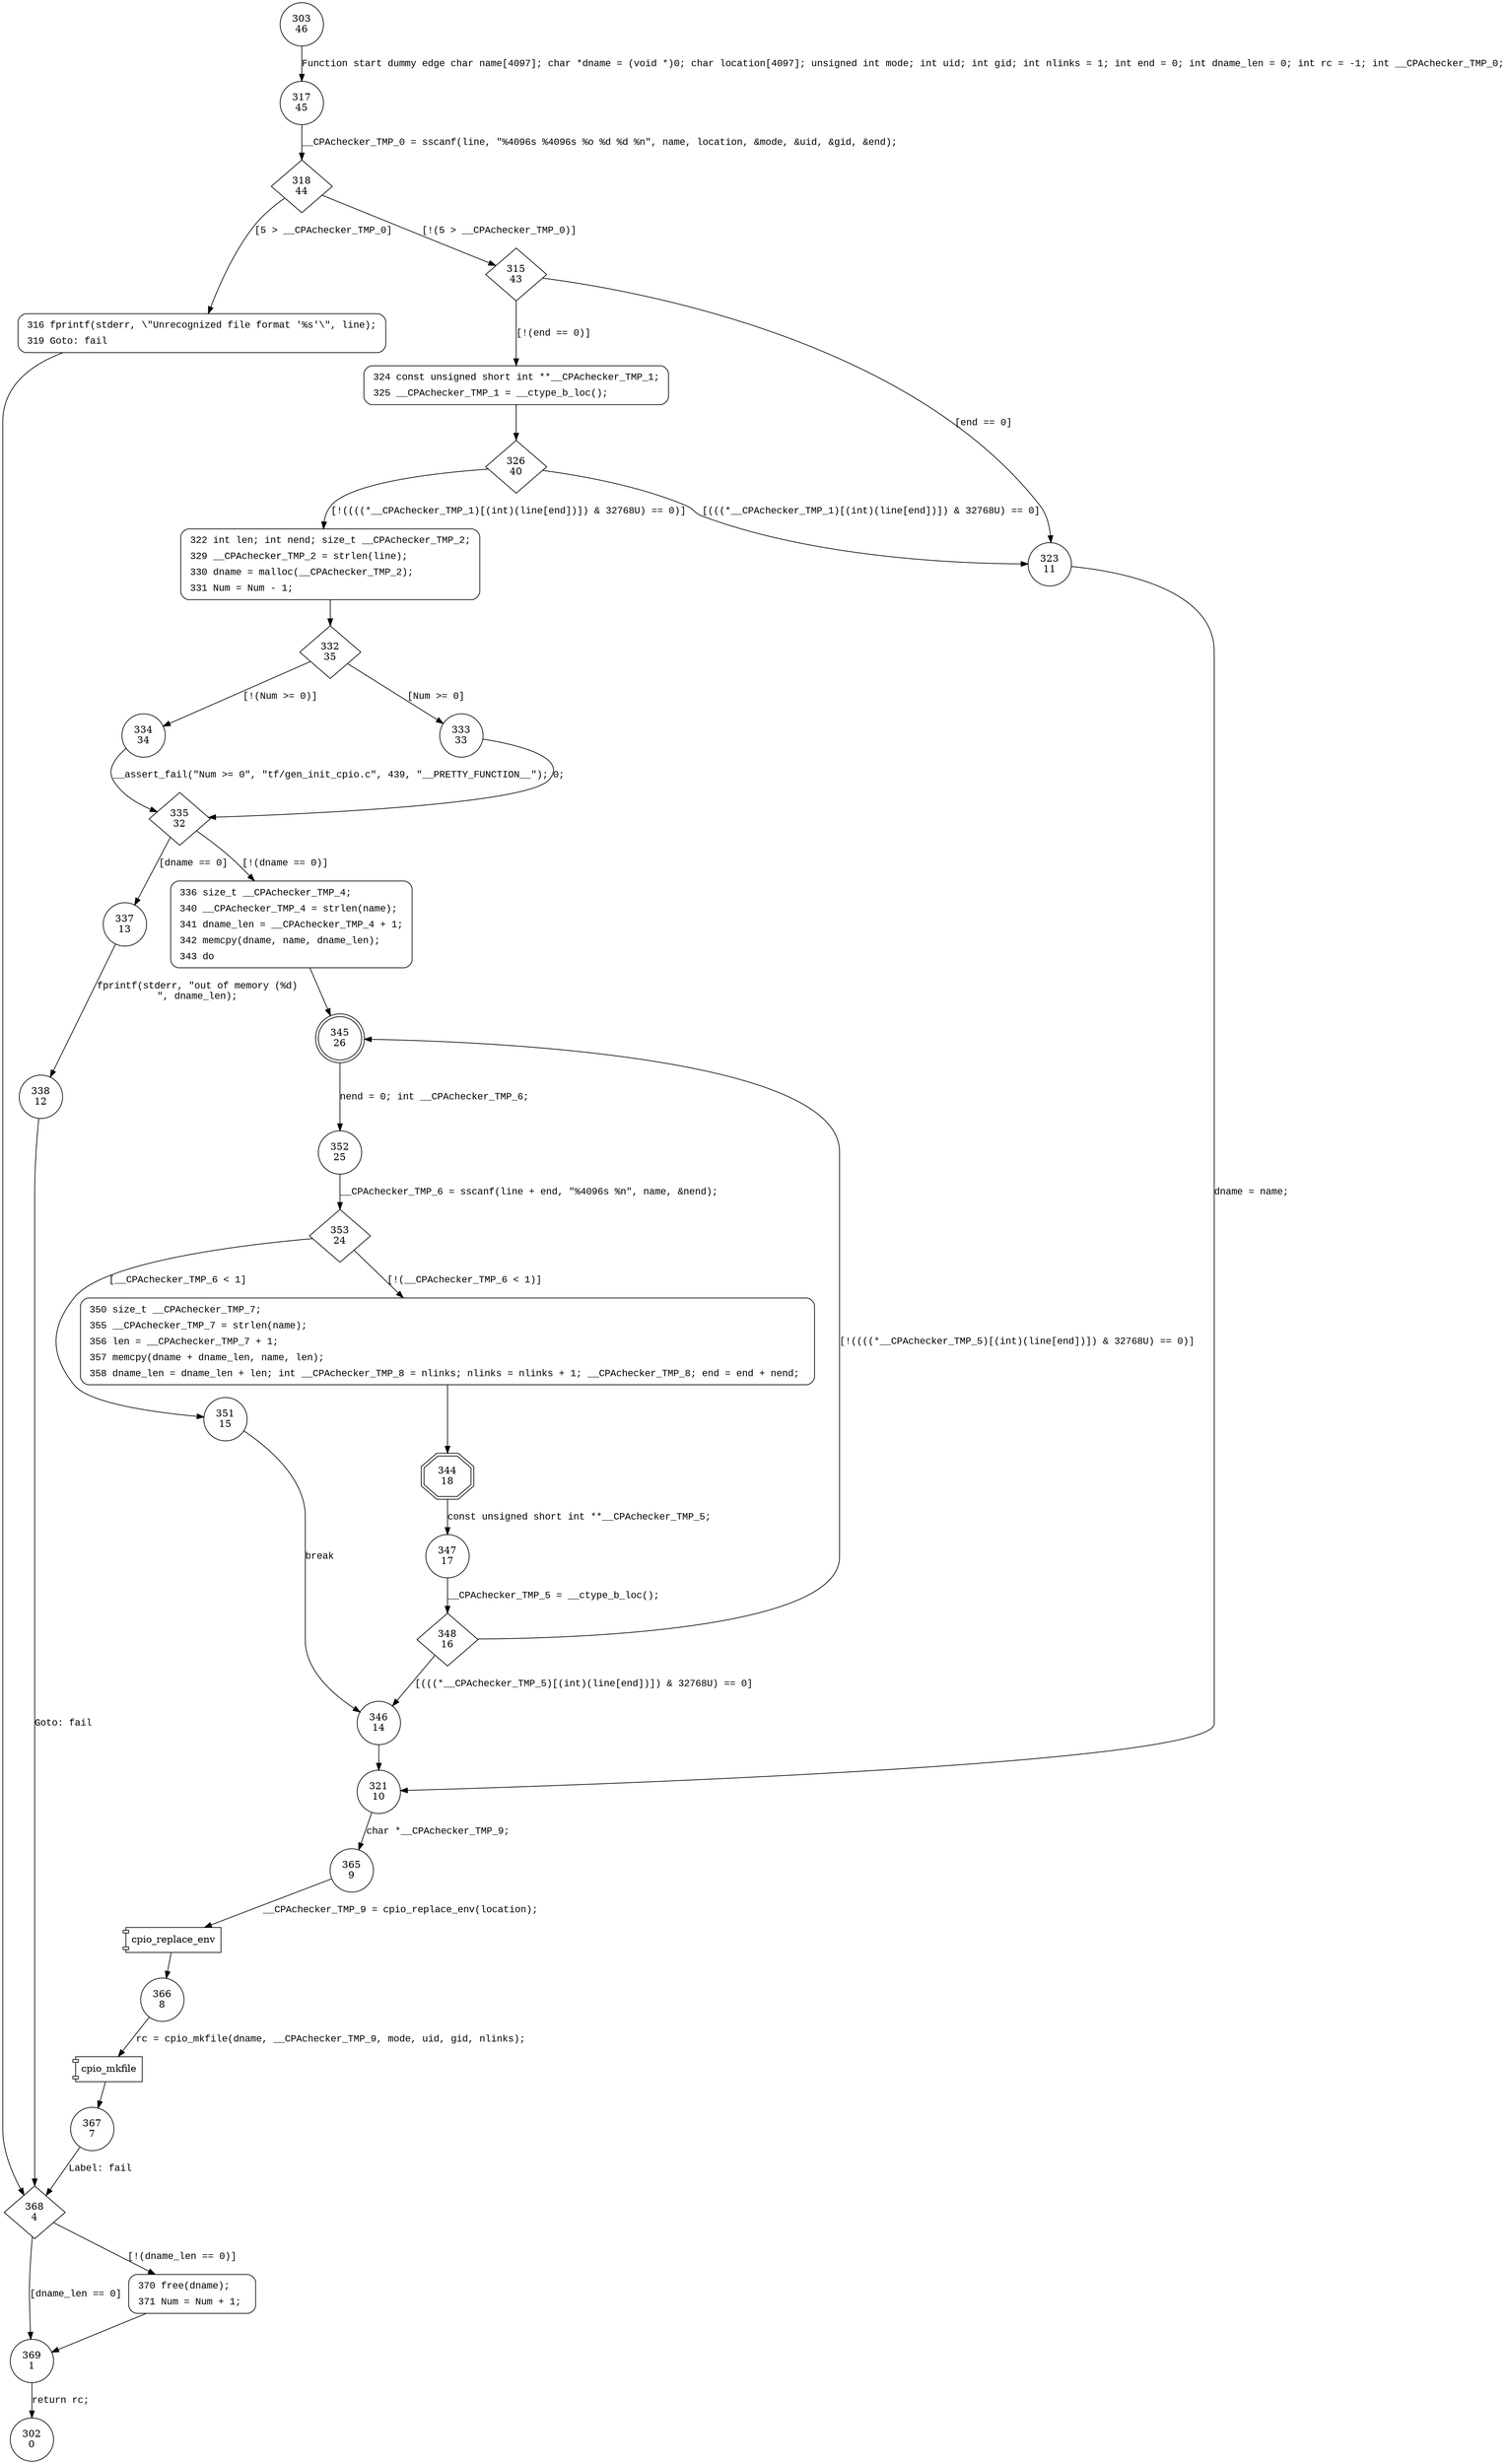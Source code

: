 digraph cpio_mkfile_line {
303 [shape="circle" label="303\n46"]
317 [shape="circle" label="317\n45"]
318 [shape="diamond" label="318\n44"]
316 [shape="circle" label="316\n6"]
315 [shape="diamond" label="315\n43"]
323 [shape="circle" label="323\n11"]
324 [shape="circle" label="324\n42"]
326 [shape="diamond" label="326\n40"]
322 [shape="circle" label="322\n39"]
332 [shape="diamond" label="332\n35"]
333 [shape="circle" label="333\n33"]
334 [shape="circle" label="334\n34"]
335 [shape="diamond" label="335\n32"]
337 [shape="circle" label="337\n13"]
336 [shape="circle" label="336\n31"]
345 [shape="doublecircle" label="345\n26"]
352 [shape="circle" label="352\n25"]
353 [shape="diamond" label="353\n24"]
351 [shape="circle" label="351\n15"]
350 [shape="circle" label="350\n23"]
344 [shape="doubleoctagon" label="344\n18"]
347 [shape="circle" label="347\n17"]
348 [shape="diamond" label="348\n16"]
346 [shape="circle" label="346\n14"]
321 [shape="circle" label="321\n10"]
365 [shape="circle" label="365\n9"]
366 [shape="circle" label="366\n8"]
367 [shape="circle" label="367\n7"]
368 [shape="diamond" label="368\n4"]
369 [shape="circle" label="369\n1"]
370 [shape="circle" label="370\n3"]
302 [shape="circle" label="302\n0"]
338 [shape="circle" label="338\n12"]
324 [style="filled,bold" penwidth="1" fillcolor="white" fontname="Courier New" shape="Mrecord" label=<<table border="0" cellborder="0" cellpadding="3" bgcolor="white"><tr><td align="right">324</td><td align="left">const unsigned short int **__CPAchecker_TMP_1;</td></tr><tr><td align="right">325</td><td align="left">__CPAchecker_TMP_1 = __ctype_b_loc();</td></tr></table>>]
324 -> 326[label=""]
322 [style="filled,bold" penwidth="1" fillcolor="white" fontname="Courier New" shape="Mrecord" label=<<table border="0" cellborder="0" cellpadding="3" bgcolor="white"><tr><td align="right">322</td><td align="left">int len; int nend; size_t __CPAchecker_TMP_2;</td></tr><tr><td align="right">329</td><td align="left">__CPAchecker_TMP_2 = strlen(line);</td></tr><tr><td align="right">330</td><td align="left">dname = malloc(__CPAchecker_TMP_2);</td></tr><tr><td align="right">331</td><td align="left">Num = Num - 1;</td></tr></table>>]
322 -> 332[label=""]
336 [style="filled,bold" penwidth="1" fillcolor="white" fontname="Courier New" shape="Mrecord" label=<<table border="0" cellborder="0" cellpadding="3" bgcolor="white"><tr><td align="right">336</td><td align="left">size_t __CPAchecker_TMP_4;</td></tr><tr><td align="right">340</td><td align="left">__CPAchecker_TMP_4 = strlen(name);</td></tr><tr><td align="right">341</td><td align="left">dname_len = __CPAchecker_TMP_4 + 1;</td></tr><tr><td align="right">342</td><td align="left">memcpy(dname, name, dname_len);</td></tr><tr><td align="right">343</td><td align="left">do</td></tr></table>>]
336 -> 345[label=""]
350 [style="filled,bold" penwidth="1" fillcolor="white" fontname="Courier New" shape="Mrecord" label=<<table border="0" cellborder="0" cellpadding="3" bgcolor="white"><tr><td align="right">350</td><td align="left">size_t __CPAchecker_TMP_7;</td></tr><tr><td align="right">355</td><td align="left">__CPAchecker_TMP_7 = strlen(name);</td></tr><tr><td align="right">356</td><td align="left">len = __CPAchecker_TMP_7 + 1;</td></tr><tr><td align="right">357</td><td align="left">memcpy(dname + dname_len, name, len);</td></tr><tr><td align="right">358</td><td align="left">dname_len = dname_len + len; int __CPAchecker_TMP_8 = nlinks; nlinks = nlinks + 1; __CPAchecker_TMP_8; end = end + nend; </td></tr></table>>]
350 -> 344[label=""]
370 [style="filled,bold" penwidth="1" fillcolor="white" fontname="Courier New" shape="Mrecord" label=<<table border="0" cellborder="0" cellpadding="3" bgcolor="white"><tr><td align="right">370</td><td align="left">free(dname);</td></tr><tr><td align="right">371</td><td align="left">Num = Num + 1; </td></tr></table>>]
370 -> 369[label=""]
316 [style="filled,bold" penwidth="1" fillcolor="white" fontname="Courier New" shape="Mrecord" label=<<table border="0" cellborder="0" cellpadding="3" bgcolor="white"><tr><td align="right">316</td><td align="left">fprintf(stderr, \"Unrecognized file format '%s'\", line);</td></tr><tr><td align="right">319</td><td align="left">Goto: fail</td></tr></table>>]
316 -> 368[label=""]
303 -> 317 [label="Function start dummy edge char name[4097]; char *dname = (void *)0; char location[4097]; unsigned int mode; int uid; int gid; int nlinks = 1; int end = 0; int dname_len = 0; int rc = -1; int __CPAchecker_TMP_0;" fontname="Courier New"]
318 -> 316 [label="[5 > __CPAchecker_TMP_0]" fontname="Courier New"]
318 -> 315 [label="[!(5 > __CPAchecker_TMP_0)]" fontname="Courier New"]
315 -> 323 [label="[end == 0]" fontname="Courier New"]
315 -> 324 [label="[!(end == 0)]" fontname="Courier New"]
326 -> 323 [label="[(((*__CPAchecker_TMP_1)[(int)(line[end])]) & 32768U) == 0]" fontname="Courier New"]
326 -> 322 [label="[!((((*__CPAchecker_TMP_1)[(int)(line[end])]) & 32768U) == 0)]" fontname="Courier New"]
332 -> 333 [label="[Num >= 0]" fontname="Courier New"]
332 -> 334 [label="[!(Num >= 0)]" fontname="Courier New"]
335 -> 337 [label="[dname == 0]" fontname="Courier New"]
335 -> 336 [label="[!(dname == 0)]" fontname="Courier New"]
345 -> 352 [label="nend = 0; int __CPAchecker_TMP_6;" fontname="Courier New"]
353 -> 351 [label="[__CPAchecker_TMP_6 < 1]" fontname="Courier New"]
353 -> 350 [label="[!(__CPAchecker_TMP_6 < 1)]" fontname="Courier New"]
344 -> 347 [label="const unsigned short int **__CPAchecker_TMP_5;" fontname="Courier New"]
348 -> 346 [label="[(((*__CPAchecker_TMP_5)[(int)(line[end])]) & 32768U) == 0]" fontname="Courier New"]
348 -> 345 [label="[!((((*__CPAchecker_TMP_5)[(int)(line[end])]) & 32768U) == 0)]" fontname="Courier New"]
346 -> 321 [label="" fontname="Courier New"]
321 -> 365 [label="char *__CPAchecker_TMP_9;" fontname="Courier New"]
100006 [shape="component" label="cpio_replace_env"]
365 -> 100006 [label="__CPAchecker_TMP_9 = cpio_replace_env(location);" fontname="Courier New"]
100006 -> 366 [label="" fontname="Courier New"]
100007 [shape="component" label="cpio_mkfile"]
366 -> 100007 [label="rc = cpio_mkfile(dname, __CPAchecker_TMP_9, mode, uid, gid, nlinks);" fontname="Courier New"]
100007 -> 367 [label="" fontname="Courier New"]
368 -> 369 [label="[dname_len == 0]" fontname="Courier New"]
368 -> 370 [label="[!(dname_len == 0)]" fontname="Courier New"]
369 -> 302 [label="return rc;" fontname="Courier New"]
337 -> 338 [label="fprintf(stderr, \"out of memory (%d)\n\", dname_len);" fontname="Courier New"]
333 -> 335 [label="0;" fontname="Courier New"]
323 -> 321 [label="dname = name; " fontname="Courier New"]
317 -> 318 [label="__CPAchecker_TMP_0 = sscanf(line, \"%4096s %4096s %o %d %d %n\", name, location, &mode, &uid, &gid, &end);" fontname="Courier New"]
334 -> 335 [label="__assert_fail(\"Num >= 0\", \"tf/gen_init_cpio.c\", 439, \"__PRETTY_FUNCTION__\");" fontname="Courier New"]
352 -> 353 [label="__CPAchecker_TMP_6 = sscanf(line + end, \"%4096s %n\", name, &nend);" fontname="Courier New"]
347 -> 348 [label="__CPAchecker_TMP_5 = __ctype_b_loc();" fontname="Courier New"]
367 -> 368 [label="Label: fail" fontname="Courier New"]
351 -> 346 [label="break" fontname="Courier New"]
338 -> 368 [label="Goto: fail" fontname="Courier New"]
}